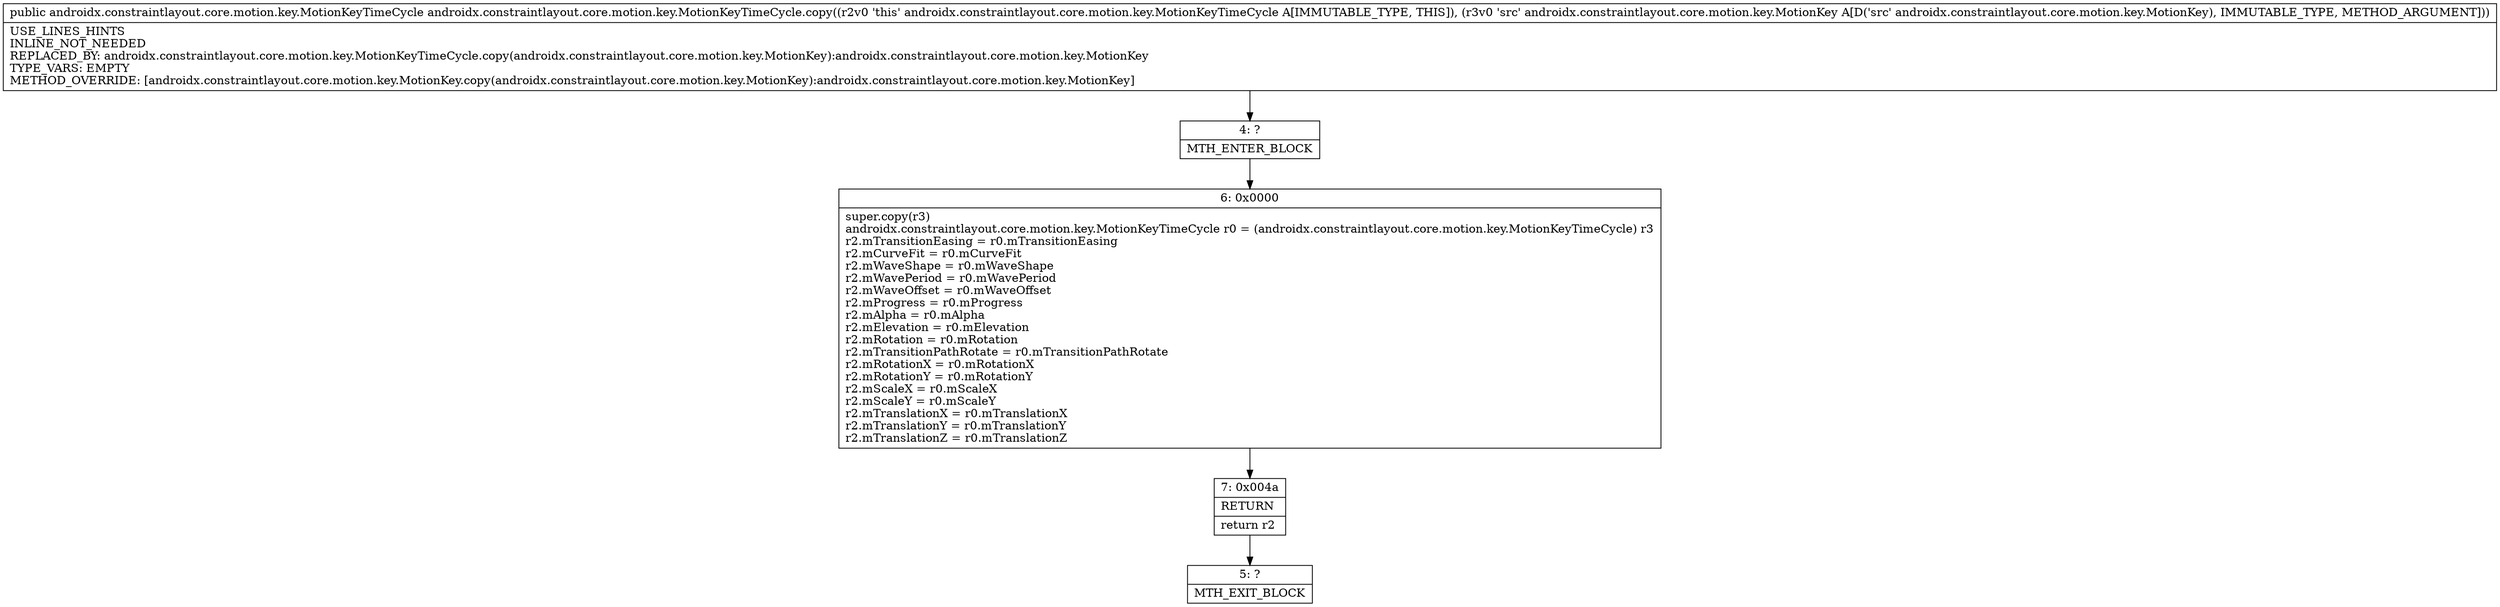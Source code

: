 digraph "CFG forandroidx.constraintlayout.core.motion.key.MotionKeyTimeCycle.copy(Landroidx\/constraintlayout\/core\/motion\/key\/MotionKey;)Landroidx\/constraintlayout\/core\/motion\/key\/MotionKeyTimeCycle;" {
Node_4 [shape=record,label="{4\:\ ?|MTH_ENTER_BLOCK\l}"];
Node_6 [shape=record,label="{6\:\ 0x0000|super.copy(r3)\landroidx.constraintlayout.core.motion.key.MotionKeyTimeCycle r0 = (androidx.constraintlayout.core.motion.key.MotionKeyTimeCycle) r3\lr2.mTransitionEasing = r0.mTransitionEasing\lr2.mCurveFit = r0.mCurveFit\lr2.mWaveShape = r0.mWaveShape\lr2.mWavePeriod = r0.mWavePeriod\lr2.mWaveOffset = r0.mWaveOffset\lr2.mProgress = r0.mProgress\lr2.mAlpha = r0.mAlpha\lr2.mElevation = r0.mElevation\lr2.mRotation = r0.mRotation\lr2.mTransitionPathRotate = r0.mTransitionPathRotate\lr2.mRotationX = r0.mRotationX\lr2.mRotationY = r0.mRotationY\lr2.mScaleX = r0.mScaleX\lr2.mScaleY = r0.mScaleY\lr2.mTranslationX = r0.mTranslationX\lr2.mTranslationY = r0.mTranslationY\lr2.mTranslationZ = r0.mTranslationZ\l}"];
Node_7 [shape=record,label="{7\:\ 0x004a|RETURN\l|return r2\l}"];
Node_5 [shape=record,label="{5\:\ ?|MTH_EXIT_BLOCK\l}"];
MethodNode[shape=record,label="{public androidx.constraintlayout.core.motion.key.MotionKeyTimeCycle androidx.constraintlayout.core.motion.key.MotionKeyTimeCycle.copy((r2v0 'this' androidx.constraintlayout.core.motion.key.MotionKeyTimeCycle A[IMMUTABLE_TYPE, THIS]), (r3v0 'src' androidx.constraintlayout.core.motion.key.MotionKey A[D('src' androidx.constraintlayout.core.motion.key.MotionKey), IMMUTABLE_TYPE, METHOD_ARGUMENT]))  | USE_LINES_HINTS\lINLINE_NOT_NEEDED\lREPLACED_BY: androidx.constraintlayout.core.motion.key.MotionKeyTimeCycle.copy(androidx.constraintlayout.core.motion.key.MotionKey):androidx.constraintlayout.core.motion.key.MotionKey\lTYPE_VARS: EMPTY\lMETHOD_OVERRIDE: [androidx.constraintlayout.core.motion.key.MotionKey.copy(androidx.constraintlayout.core.motion.key.MotionKey):androidx.constraintlayout.core.motion.key.MotionKey]\l}"];
MethodNode -> Node_4;Node_4 -> Node_6;
Node_6 -> Node_7;
Node_7 -> Node_5;
}

